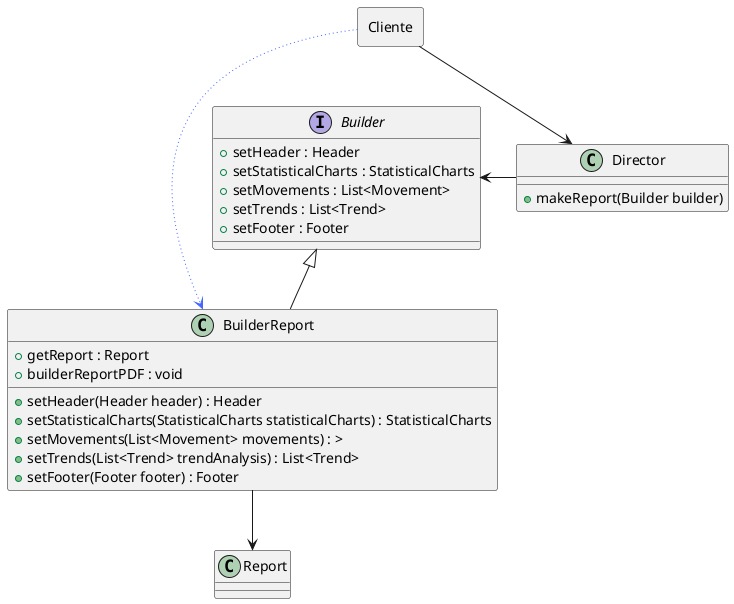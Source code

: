 @startuml
rectangle Cliente { 
}

class Director {
   + makeReport(Builder builder)
 }

interface Builder {
  + setHeader : Header
  + setStatisticalCharts : StatisticalCharts
  + setMovements : List<Movement>
  + setTrends : List<Trend>
  + setFooter : Footer
}


class BuilderReport {
  + getReport : Report
  + builderReportPDF : void
  + setHeader(Header header) : Header
  + setStatisticalCharts(StatisticalCharts statisticalCharts) : StatisticalCharts
  + setMovements(List<Movement> movements) : >
  + setTrends(List<Trend> trendAnalysis) : List<Trend>
  + setFooter(Footer footer) : Footer
}

class Report {

}


Director <-u- Cliente
Builder <-r- Director
Builder <|-d- BuilderReport
BuilderReport -d-> Report
BuilderReport <-l[#4567ff,dotted]- Cliente


@enduml